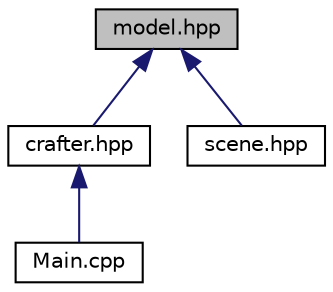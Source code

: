 digraph "model.hpp"
{
  edge [fontname="Helvetica",fontsize="10",labelfontname="Helvetica",labelfontsize="10"];
  node [fontname="Helvetica",fontsize="10",shape=record];
  Node1 [label="model.hpp",height=0.2,width=0.4,color="black", fillcolor="grey75", style="filled", fontcolor="black"];
  Node1 -> Node2 [dir="back",color="midnightblue",fontsize="10",style="solid",fontname="Helvetica"];
  Node2 [label="crafter.hpp",height=0.2,width=0.4,color="black", fillcolor="white", style="filled",URL="$crafter_8hpp.html",tooltip="Class declaration for the program managing the state and models. "];
  Node2 -> Node3 [dir="back",color="midnightblue",fontsize="10",style="solid",fontname="Helvetica"];
  Node3 [label="Main.cpp",height=0.2,width=0.4,color="black", fillcolor="white", style="filled",URL="$Main_8cpp.html",tooltip="Main funciton which creates and passes the window to the Crafter. "];
  Node1 -> Node4 [dir="back",color="midnightblue",fontsize="10",style="solid",fontname="Helvetica"];
  Node4 [label="scene.hpp",height=0.2,width=0.4,color="black", fillcolor="white", style="filled",URL="$scene_8hpp_source.html"];
}

